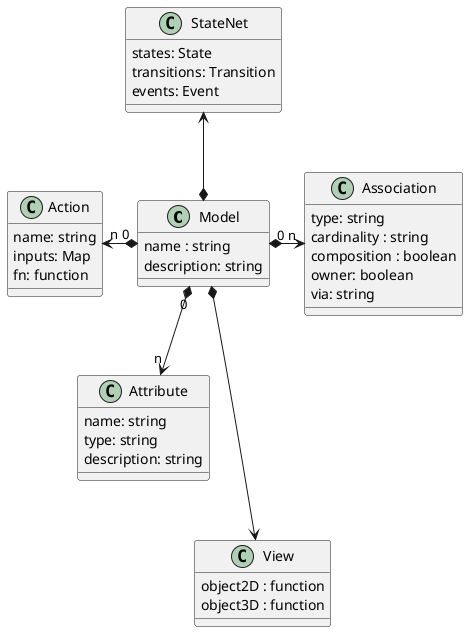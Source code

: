 @startuml

class Model {
    name : string
    description: string
}
class Attribute {
    name: string
    type: string
    description: string
}
class Association {
    type: string
    cardinality : string
    composition : boolean
    owner: boolean
    via: string
}
class Action {
    name: string
    inputs: Map
    fn: function
}
class StateNet {
    states: State
    transitions: Transition
    events: Event
}
class View {
    object2D : function
    object3D : function
}

Model "0" *->  "n" Association
Model "0" *-->  "n" Attribute
Action "n" <-* "0" Model
StateNet <--* Model
Model *---> View

@enduml
